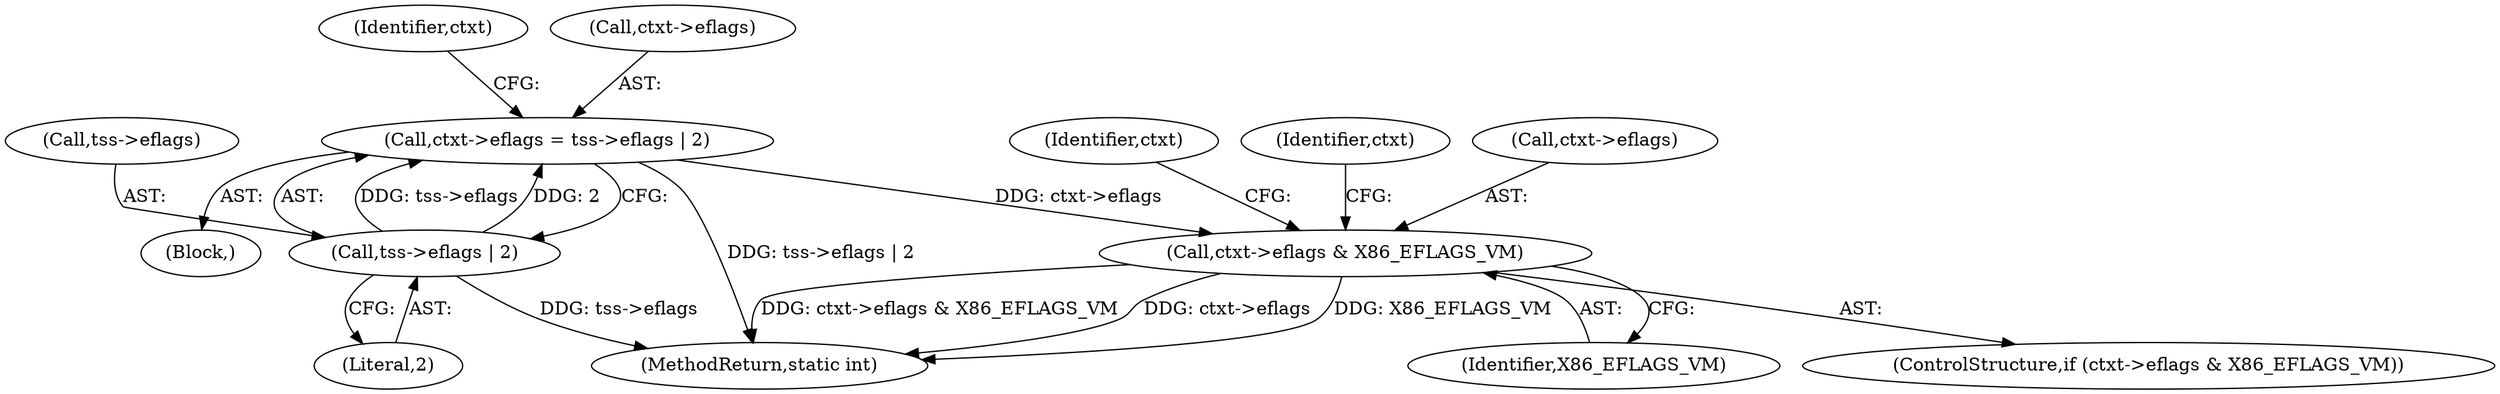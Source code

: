 digraph "0_linux_d1442d85cc30ea75f7d399474ca738e0bc96f715_5@pointer" {
"1000244" [label="(Call,ctxt->eflags & X86_EFLAGS_VM)"];
"1000128" [label="(Call,ctxt->eflags = tss->eflags | 2)"];
"1000132" [label="(Call,tss->eflags | 2)"];
"1000107" [label="(Block,)"];
"1000136" [label="(Literal,2)"];
"1000262" [label="(Identifier,ctxt)"];
"1000252" [label="(Identifier,ctxt)"];
"1000245" [label="(Call,ctxt->eflags)"];
"1000393" [label="(MethodReturn,static int)"];
"1000128" [label="(Call,ctxt->eflags = tss->eflags | 2)"];
"1000248" [label="(Identifier,X86_EFLAGS_VM)"];
"1000133" [label="(Call,tss->eflags)"];
"1000140" [label="(Identifier,ctxt)"];
"1000244" [label="(Call,ctxt->eflags & X86_EFLAGS_VM)"];
"1000132" [label="(Call,tss->eflags | 2)"];
"1000243" [label="(ControlStructure,if (ctxt->eflags & X86_EFLAGS_VM))"];
"1000129" [label="(Call,ctxt->eflags)"];
"1000244" -> "1000243"  [label="AST: "];
"1000244" -> "1000248"  [label="CFG: "];
"1000245" -> "1000244"  [label="AST: "];
"1000248" -> "1000244"  [label="AST: "];
"1000252" -> "1000244"  [label="CFG: "];
"1000262" -> "1000244"  [label="CFG: "];
"1000244" -> "1000393"  [label="DDG: X86_EFLAGS_VM"];
"1000244" -> "1000393"  [label="DDG: ctxt->eflags & X86_EFLAGS_VM"];
"1000244" -> "1000393"  [label="DDG: ctxt->eflags"];
"1000128" -> "1000244"  [label="DDG: ctxt->eflags"];
"1000128" -> "1000107"  [label="AST: "];
"1000128" -> "1000132"  [label="CFG: "];
"1000129" -> "1000128"  [label="AST: "];
"1000132" -> "1000128"  [label="AST: "];
"1000140" -> "1000128"  [label="CFG: "];
"1000128" -> "1000393"  [label="DDG: tss->eflags | 2"];
"1000132" -> "1000128"  [label="DDG: tss->eflags"];
"1000132" -> "1000128"  [label="DDG: 2"];
"1000132" -> "1000136"  [label="CFG: "];
"1000133" -> "1000132"  [label="AST: "];
"1000136" -> "1000132"  [label="AST: "];
"1000132" -> "1000393"  [label="DDG: tss->eflags"];
}
